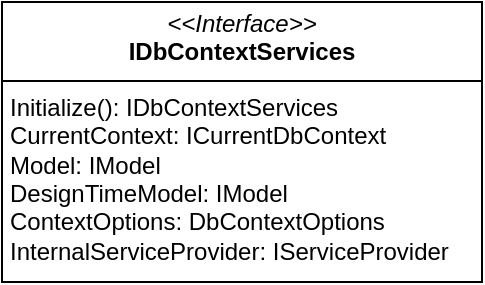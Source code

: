 <mxfile version="24.8.3">
  <diagram name="Page-1" id="c4acf3e9-155e-7222-9cf6-157b1a14988f">
    <mxGraphModel dx="1372" dy="786" grid="1" gridSize="10" guides="1" tooltips="1" connect="1" arrows="1" fold="1" page="1" pageScale="1" pageWidth="850" pageHeight="1100" background="none" math="0" shadow="0">
      <root>
        <mxCell id="0" />
        <mxCell id="1" parent="0" />
        <mxCell id="OCBXc9y6EcuGdIV8ROwD-1" value="&lt;p style=&quot;margin:0px;margin-top:4px;text-align:center;&quot;&gt;&lt;i&gt;&amp;lt;&amp;lt;Interface&amp;gt;&amp;gt;&lt;/i&gt;&lt;br&gt;&lt;span style=&quot;background-color: initial; text-align: left;&quot;&gt;&lt;b&gt;IDbContextServices&lt;/b&gt;&lt;/span&gt;&lt;/p&gt;&lt;hr size=&quot;1&quot; style=&quot;border-style:solid;&quot;&gt;&lt;p style=&quot;margin:0px;margin-left:4px;&quot;&gt;Initialize():&amp;nbsp;IDbContextServices&lt;/p&gt;&lt;p style=&quot;margin:0px;margin-left:4px;&quot;&gt;CurrentContext:&amp;nbsp;ICurrentDbContext&lt;/p&gt;&lt;p style=&quot;margin:0px;margin-left:4px;&quot;&gt;Model:&amp;nbsp;IModel&lt;/p&gt;&lt;p style=&quot;margin:0px;margin-left:4px;&quot;&gt;DesignTimeModel:&amp;nbsp;IModel&lt;/p&gt;&lt;p style=&quot;margin:0px;margin-left:4px;&quot;&gt;ContextOptions:&amp;nbsp;DbContextOptions&lt;/p&gt;&lt;p style=&quot;margin:0px;margin-left:4px;&quot;&gt;InternalServiceProvider:&amp;nbsp;IServiceProvider&lt;/p&gt;" style="verticalAlign=top;align=left;overflow=fill;html=1;whiteSpace=wrap;" vertex="1" parent="1">
          <mxGeometry x="40" y="80" width="240" height="140" as="geometry" />
        </mxCell>
      </root>
    </mxGraphModel>
  </diagram>
</mxfile>
